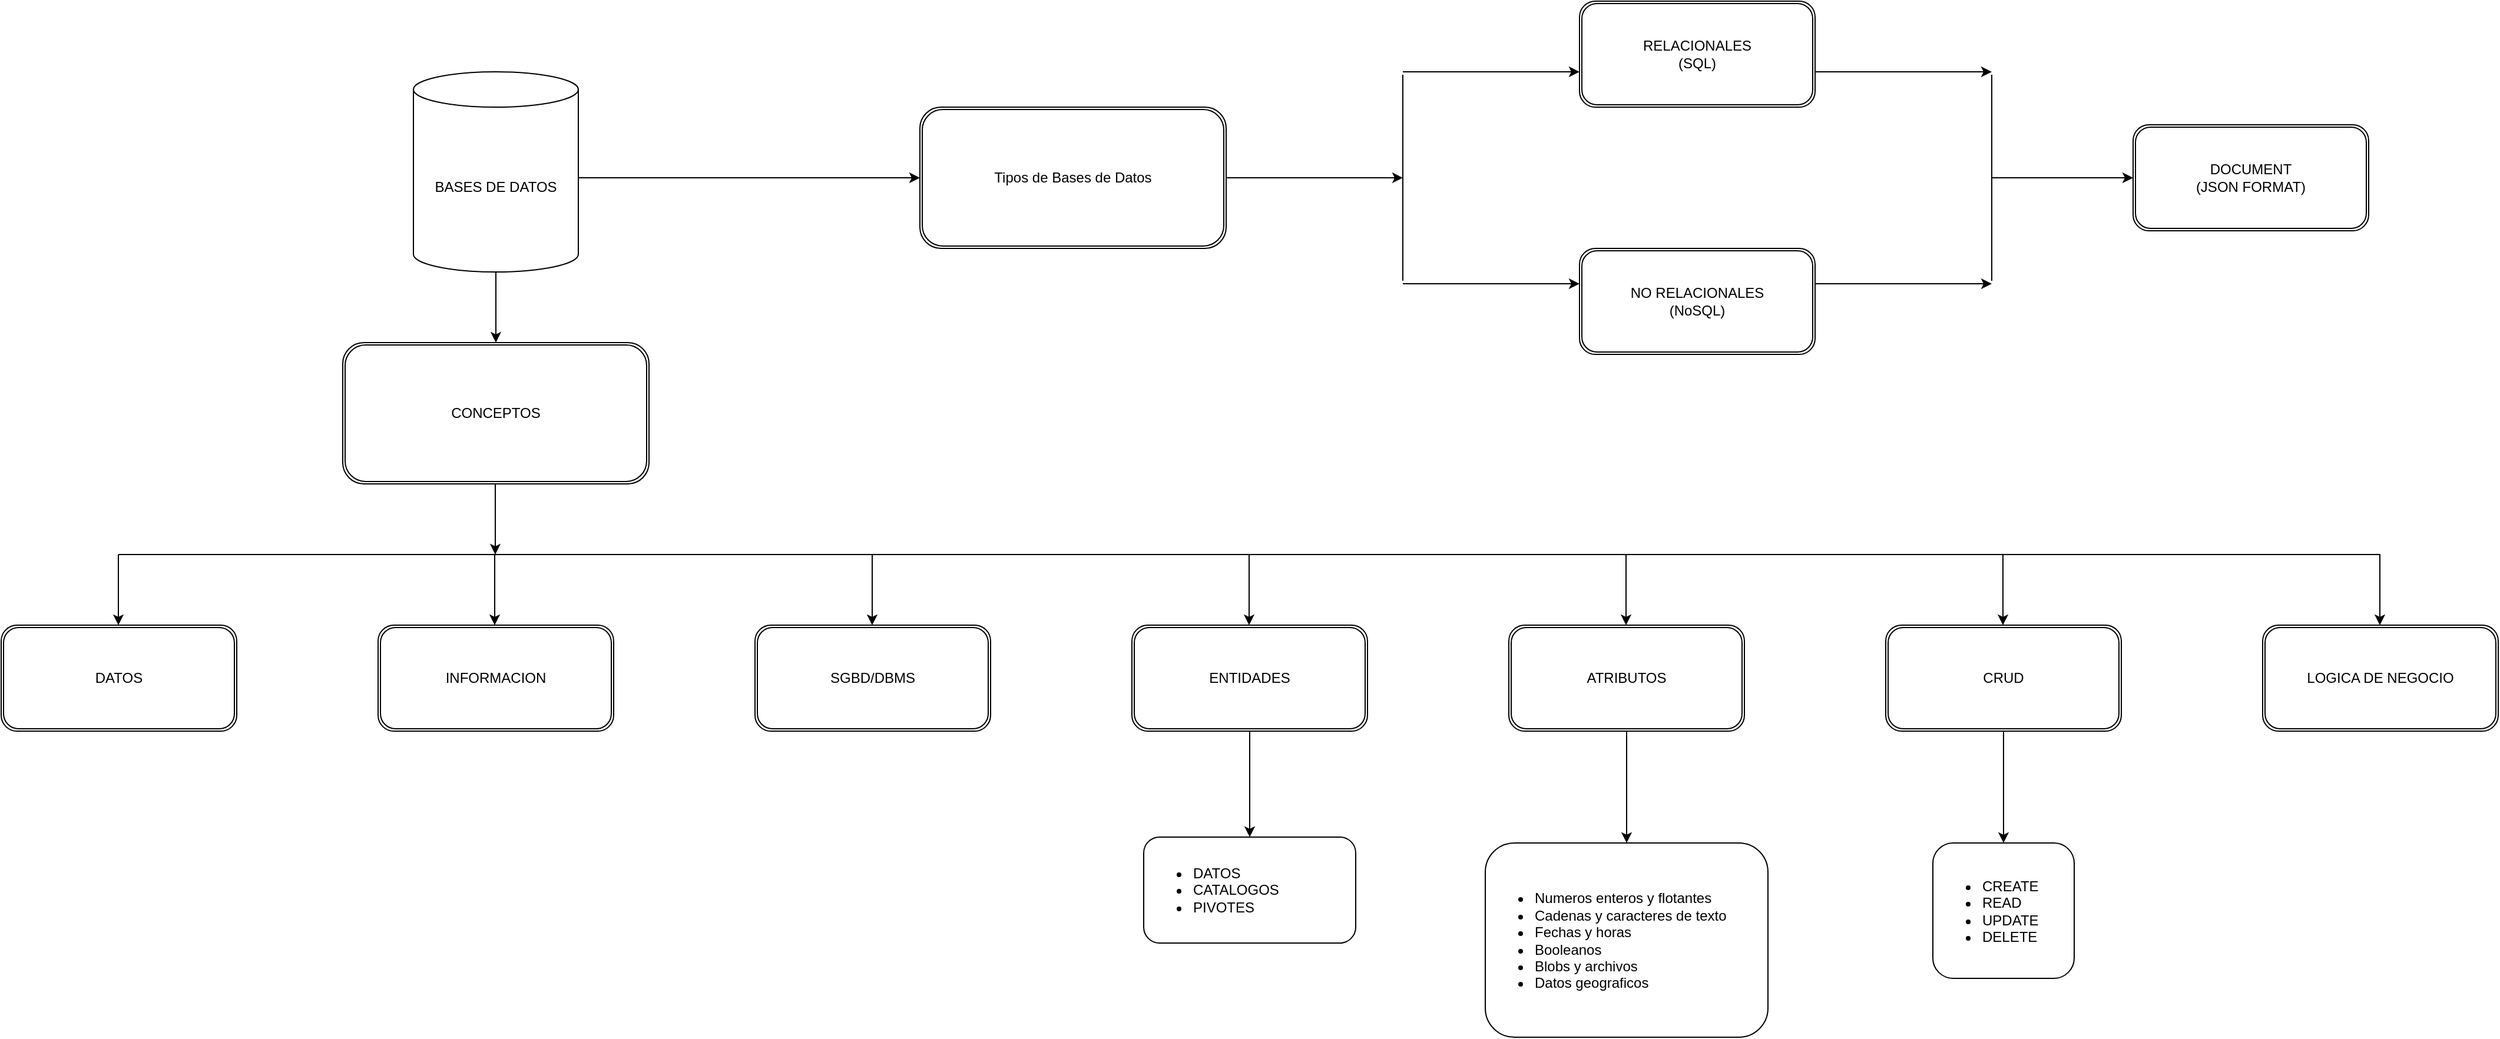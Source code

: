 <mxfile>
    <diagram id="5HEm0Gx7beR8rxWNhGSI" name="Página-1">
        <mxGraphModel dx="1694" dy="1851" grid="1" gridSize="10" guides="1" tooltips="1" connect="1" arrows="1" fold="1" page="1" pageScale="1" pageWidth="827" pageHeight="1169" math="0" shadow="0">
            <root>
                <mxCell id="0"/>
                <mxCell id="1" parent="0"/>
                <mxCell id="2" value="" style="endArrow=classic;html=1;" edge="1" parent="1">
                    <mxGeometry width="50" height="50" relative="1" as="geometry">
                        <mxPoint x="400" y="80" as="sourcePoint"/>
                        <mxPoint x="400" y="140" as="targetPoint"/>
                    </mxGeometry>
                </mxCell>
                <mxCell id="3" value="&lt;div style=&quot;text-align: left;&quot;&gt;&lt;span style=&quot;background-color: initial;&quot;&gt;BASES DE DATOS&lt;/span&gt;&lt;/div&gt;" style="shape=cylinder3;whiteSpace=wrap;html=1;boundedLbl=1;backgroundOutline=1;size=15;" vertex="1" parent="1">
                    <mxGeometry x="330" y="-90" width="140" height="170" as="geometry"/>
                </mxCell>
                <mxCell id="5" value="" style="endArrow=none;html=1;" edge="1" parent="1">
                    <mxGeometry width="50" height="50" relative="1" as="geometry">
                        <mxPoint x="79.5" y="320" as="sourcePoint"/>
                        <mxPoint x="2000" y="320" as="targetPoint"/>
                    </mxGeometry>
                </mxCell>
                <mxCell id="6" value="" style="endArrow=classic;html=1;" edge="1" parent="1">
                    <mxGeometry width="50" height="50" relative="1" as="geometry">
                        <mxPoint x="79.5" y="320" as="sourcePoint"/>
                        <mxPoint x="79.5" y="380" as="targetPoint"/>
                    </mxGeometry>
                </mxCell>
                <mxCell id="7" value="" style="endArrow=classic;html=1;" edge="1" parent="1">
                    <mxGeometry width="50" height="50" relative="1" as="geometry">
                        <mxPoint x="719.5" y="320" as="sourcePoint"/>
                        <mxPoint x="719.5" y="380" as="targetPoint"/>
                    </mxGeometry>
                </mxCell>
                <mxCell id="8" value="" style="endArrow=classic;html=1;" edge="1" parent="1">
                    <mxGeometry width="50" height="50" relative="1" as="geometry">
                        <mxPoint x="399" y="320" as="sourcePoint"/>
                        <mxPoint x="399" y="380" as="targetPoint"/>
                    </mxGeometry>
                </mxCell>
                <mxCell id="9" value="CONCEPTOS" style="shape=ext;double=1;rounded=1;whiteSpace=wrap;html=1;" vertex="1" parent="1">
                    <mxGeometry x="270" y="140" width="260" height="120" as="geometry"/>
                </mxCell>
                <mxCell id="10" value="DATOS" style="shape=ext;double=1;rounded=1;whiteSpace=wrap;html=1;" vertex="1" parent="1">
                    <mxGeometry x="-20" y="380" width="200" height="90" as="geometry"/>
                </mxCell>
                <mxCell id="11" value="SGBD/DBMS" style="shape=ext;double=1;rounded=1;whiteSpace=wrap;html=1;" vertex="1" parent="1">
                    <mxGeometry x="620" y="380" width="200" height="90" as="geometry"/>
                </mxCell>
                <mxCell id="12" value="INFORMACION" style="shape=ext;double=1;rounded=1;whiteSpace=wrap;html=1;" vertex="1" parent="1">
                    <mxGeometry x="300" y="380" width="200" height="90" as="geometry"/>
                </mxCell>
                <mxCell id="13" value="" style="endArrow=classic;html=1;" edge="1" parent="1">
                    <mxGeometry width="50" height="50" relative="1" as="geometry">
                        <mxPoint x="399.5" y="260" as="sourcePoint"/>
                        <mxPoint x="399.5" y="320" as="targetPoint"/>
                    </mxGeometry>
                </mxCell>
                <mxCell id="14" value="" style="endArrow=classic;html=1;" edge="1" parent="1">
                    <mxGeometry width="50" height="50" relative="1" as="geometry">
                        <mxPoint x="470" as="sourcePoint"/>
                        <mxPoint x="760" as="targetPoint"/>
                    </mxGeometry>
                </mxCell>
                <mxCell id="15" value="Tipos de Bases de Datos" style="shape=ext;double=1;rounded=1;whiteSpace=wrap;html=1;" vertex="1" parent="1">
                    <mxGeometry x="760" y="-60" width="260" height="120" as="geometry"/>
                </mxCell>
                <mxCell id="16" value="" style="endArrow=classic;html=1;" edge="1" parent="1">
                    <mxGeometry width="50" height="50" relative="1" as="geometry">
                        <mxPoint x="1020" as="sourcePoint"/>
                        <mxPoint x="1170" as="targetPoint"/>
                    </mxGeometry>
                </mxCell>
                <mxCell id="18" value="" style="endArrow=none;html=1;" edge="1" parent="1">
                    <mxGeometry width="50" height="50" relative="1" as="geometry">
                        <mxPoint x="1170" y="87.5" as="sourcePoint"/>
                        <mxPoint x="1170" y="-87.5" as="targetPoint"/>
                    </mxGeometry>
                </mxCell>
                <mxCell id="19" value="" style="endArrow=classic;html=1;" edge="1" parent="1">
                    <mxGeometry width="50" height="50" relative="1" as="geometry">
                        <mxPoint x="1170" y="-90" as="sourcePoint"/>
                        <mxPoint x="1320" y="-90" as="targetPoint"/>
                    </mxGeometry>
                </mxCell>
                <mxCell id="20" value="" style="endArrow=classic;html=1;" edge="1" parent="1">
                    <mxGeometry width="50" height="50" relative="1" as="geometry">
                        <mxPoint x="1170" y="90" as="sourcePoint"/>
                        <mxPoint x="1320" y="90" as="targetPoint"/>
                    </mxGeometry>
                </mxCell>
                <mxCell id="21" value="RELACIONALES&lt;br&gt;(SQL)" style="shape=ext;double=1;rounded=1;whiteSpace=wrap;html=1;" vertex="1" parent="1">
                    <mxGeometry x="1320" y="-150" width="200" height="90" as="geometry"/>
                </mxCell>
                <mxCell id="22" value="NO RELACIONALES&lt;br&gt;(NoSQL)" style="shape=ext;double=1;rounded=1;whiteSpace=wrap;html=1;" vertex="1" parent="1">
                    <mxGeometry x="1320" y="60" width="200" height="90" as="geometry"/>
                </mxCell>
                <mxCell id="23" value="" style="endArrow=none;html=1;" edge="1" parent="1">
                    <mxGeometry width="50" height="50" relative="1" as="geometry">
                        <mxPoint x="1670" y="87.5" as="sourcePoint"/>
                        <mxPoint x="1670" y="-87.5" as="targetPoint"/>
                    </mxGeometry>
                </mxCell>
                <mxCell id="24" value="" style="endArrow=classic;html=1;" edge="1" parent="1">
                    <mxGeometry width="50" height="50" relative="1" as="geometry">
                        <mxPoint x="1520" y="-90" as="sourcePoint"/>
                        <mxPoint x="1670" y="-90" as="targetPoint"/>
                    </mxGeometry>
                </mxCell>
                <mxCell id="25" value="" style="endArrow=classic;html=1;" edge="1" parent="1">
                    <mxGeometry width="50" height="50" relative="1" as="geometry">
                        <mxPoint x="1520" y="90" as="sourcePoint"/>
                        <mxPoint x="1670" y="90" as="targetPoint"/>
                    </mxGeometry>
                </mxCell>
                <mxCell id="26" value="" style="endArrow=classic;html=1;" edge="1" parent="1">
                    <mxGeometry width="50" height="50" relative="1" as="geometry">
                        <mxPoint x="1670" as="sourcePoint"/>
                        <mxPoint x="1790" as="targetPoint"/>
                    </mxGeometry>
                </mxCell>
                <mxCell id="27" value="DOCUMENT&lt;br&gt;(JSON FORMAT)" style="shape=ext;double=1;rounded=1;whiteSpace=wrap;html=1;" vertex="1" parent="1">
                    <mxGeometry x="1790" y="-45" width="200" height="90" as="geometry"/>
                </mxCell>
                <mxCell id="38" value="" style="edgeStyle=none;html=1;" edge="1" parent="1" source="28" target="37">
                    <mxGeometry relative="1" as="geometry"/>
                </mxCell>
                <mxCell id="28" value="ENTIDADES" style="shape=ext;double=1;rounded=1;whiteSpace=wrap;html=1;" vertex="1" parent="1">
                    <mxGeometry x="940" y="380" width="200" height="90" as="geometry"/>
                </mxCell>
                <mxCell id="30" value="" style="endArrow=classic;html=1;" edge="1" parent="1">
                    <mxGeometry width="50" height="50" relative="1" as="geometry">
                        <mxPoint x="1039.5" y="320" as="sourcePoint"/>
                        <mxPoint x="1039.5" y="380" as="targetPoint"/>
                    </mxGeometry>
                </mxCell>
                <mxCell id="44" value="" style="edgeStyle=none;html=1;" edge="1" parent="1" source="31" target="43">
                    <mxGeometry relative="1" as="geometry"/>
                </mxCell>
                <mxCell id="31" value="ATRIBUTOS" style="shape=ext;double=1;rounded=1;whiteSpace=wrap;html=1;" vertex="1" parent="1">
                    <mxGeometry x="1260" y="380" width="200" height="90" as="geometry"/>
                </mxCell>
                <mxCell id="32" value="" style="endArrow=classic;html=1;" edge="1" parent="1">
                    <mxGeometry width="50" height="50" relative="1" as="geometry">
                        <mxPoint x="1359.5" y="320" as="sourcePoint"/>
                        <mxPoint x="1359.5" y="380" as="targetPoint"/>
                    </mxGeometry>
                </mxCell>
                <mxCell id="37" value="&lt;ul&gt;&lt;li&gt;DATOS&lt;/li&gt;&lt;li&gt;CATALOGOS&lt;/li&gt;&lt;li&gt;PIVOTES&lt;/li&gt;&lt;/ul&gt;" style="whiteSpace=wrap;html=1;rounded=1;align=left;" vertex="1" parent="1">
                    <mxGeometry x="950" y="560" width="180" height="90" as="geometry"/>
                </mxCell>
                <mxCell id="43" value="&lt;div style=&quot;&quot;&gt;&lt;ul&gt;&lt;li&gt;&lt;span style=&quot;background-color: initial;&quot;&gt;Numeros enteros y flotantes&lt;/span&gt;&lt;/li&gt;&lt;li style=&quot;&quot;&gt;&lt;span style=&quot;background-color: initial;&quot;&gt;Cadenas y caracteres de texto&lt;/span&gt;&lt;/li&gt;&lt;li style=&quot;&quot;&gt;&lt;span style=&quot;background-color: initial;&quot;&gt;Fechas y horas&lt;/span&gt;&lt;/li&gt;&lt;li style=&quot;&quot;&gt;&lt;span style=&quot;background-color: initial;&quot;&gt;Booleanos&lt;/span&gt;&lt;/li&gt;&lt;li style=&quot;&quot;&gt;&lt;span style=&quot;background-color: initial;&quot;&gt;Blobs y archivos&lt;/span&gt;&lt;/li&gt;&lt;li style=&quot;&quot;&gt;&lt;span style=&quot;background-color: initial;&quot;&gt;Datos geograficos&lt;/span&gt;&lt;/li&gt;&lt;/ul&gt;&lt;/div&gt;" style="whiteSpace=wrap;html=1;rounded=1;align=left;" vertex="1" parent="1">
                    <mxGeometry x="1240" y="565" width="240" height="165" as="geometry"/>
                </mxCell>
                <mxCell id="48" value="" style="edgeStyle=none;html=1;" edge="1" parent="1" source="45" target="47">
                    <mxGeometry relative="1" as="geometry"/>
                </mxCell>
                <mxCell id="45" value="CRUD" style="shape=ext;double=1;rounded=1;whiteSpace=wrap;html=1;" vertex="1" parent="1">
                    <mxGeometry x="1580" y="380" width="200" height="90" as="geometry"/>
                </mxCell>
                <mxCell id="46" value="" style="endArrow=classic;html=1;" edge="1" parent="1">
                    <mxGeometry width="50" height="50" relative="1" as="geometry">
                        <mxPoint x="1679.5" y="320" as="sourcePoint"/>
                        <mxPoint x="1679.5" y="380" as="targetPoint"/>
                    </mxGeometry>
                </mxCell>
                <mxCell id="47" value="&lt;ul&gt;&lt;li&gt;CREATE&lt;/li&gt;&lt;li&gt;READ&lt;/li&gt;&lt;li&gt;UPDATE&lt;/li&gt;&lt;li&gt;DELETE&lt;/li&gt;&lt;/ul&gt;" style="whiteSpace=wrap;html=1;rounded=1;align=left;" vertex="1" parent="1">
                    <mxGeometry x="1620" y="565" width="120" height="115" as="geometry"/>
                </mxCell>
                <mxCell id="49" value="LOGICA DE NEGOCIO" style="shape=ext;double=1;rounded=1;whiteSpace=wrap;html=1;" vertex="1" parent="1">
                    <mxGeometry x="1900" y="380" width="200" height="90" as="geometry"/>
                </mxCell>
                <mxCell id="50" value="" style="endArrow=classic;html=1;" edge="1" parent="1">
                    <mxGeometry width="50" height="50" relative="1" as="geometry">
                        <mxPoint x="1999.5" y="320" as="sourcePoint"/>
                        <mxPoint x="1999.5" y="380" as="targetPoint"/>
                    </mxGeometry>
                </mxCell>
            </root>
        </mxGraphModel>
    </diagram>
</mxfile>